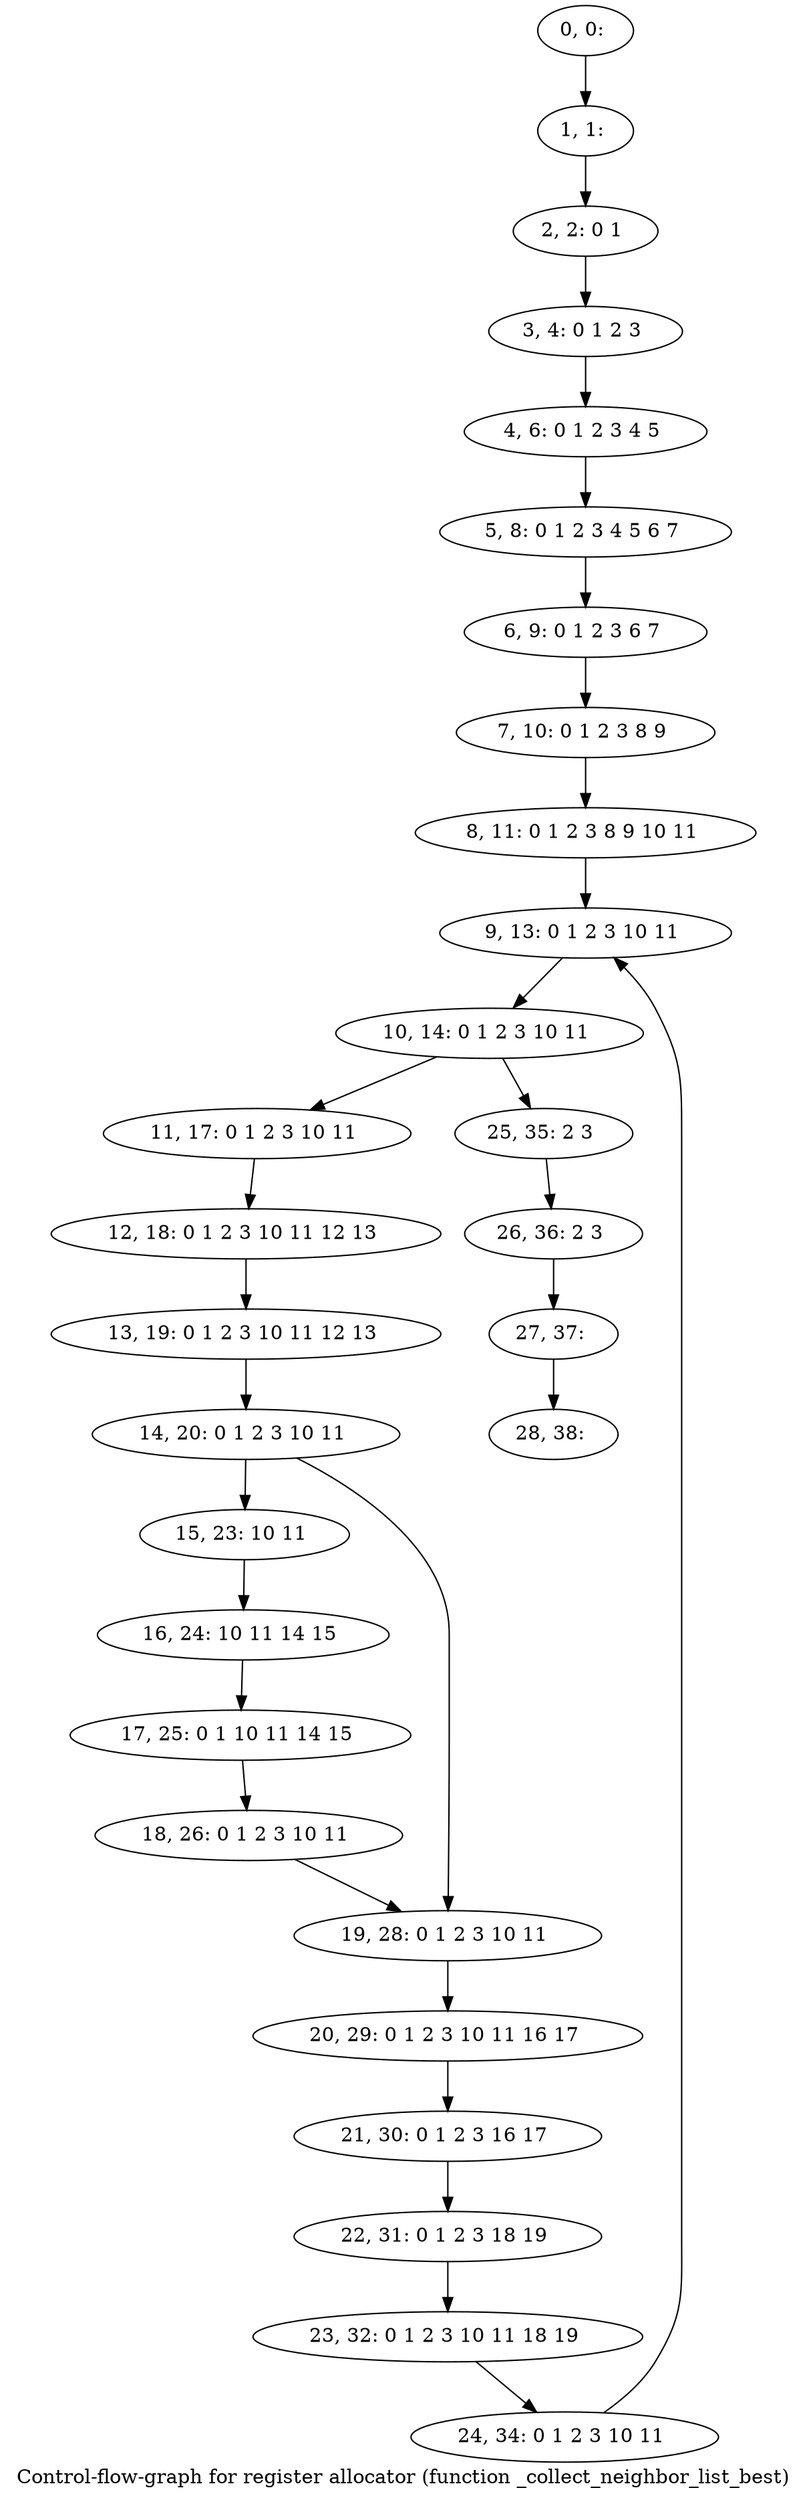 digraph G {
graph [label="Control-flow-graph for register allocator (function _collect_neighbor_list_best)"]
0[label="0, 0: "];
1[label="1, 1: "];
2[label="2, 2: 0 1 "];
3[label="3, 4: 0 1 2 3 "];
4[label="4, 6: 0 1 2 3 4 5 "];
5[label="5, 8: 0 1 2 3 4 5 6 7 "];
6[label="6, 9: 0 1 2 3 6 7 "];
7[label="7, 10: 0 1 2 3 8 9 "];
8[label="8, 11: 0 1 2 3 8 9 10 11 "];
9[label="9, 13: 0 1 2 3 10 11 "];
10[label="10, 14: 0 1 2 3 10 11 "];
11[label="11, 17: 0 1 2 3 10 11 "];
12[label="12, 18: 0 1 2 3 10 11 12 13 "];
13[label="13, 19: 0 1 2 3 10 11 12 13 "];
14[label="14, 20: 0 1 2 3 10 11 "];
15[label="15, 23: 10 11 "];
16[label="16, 24: 10 11 14 15 "];
17[label="17, 25: 0 1 10 11 14 15 "];
18[label="18, 26: 0 1 2 3 10 11 "];
19[label="19, 28: 0 1 2 3 10 11 "];
20[label="20, 29: 0 1 2 3 10 11 16 17 "];
21[label="21, 30: 0 1 2 3 16 17 "];
22[label="22, 31: 0 1 2 3 18 19 "];
23[label="23, 32: 0 1 2 3 10 11 18 19 "];
24[label="24, 34: 0 1 2 3 10 11 "];
25[label="25, 35: 2 3 "];
26[label="26, 36: 2 3 "];
27[label="27, 37: "];
28[label="28, 38: "];
0->1 ;
1->2 ;
2->3 ;
3->4 ;
4->5 ;
5->6 ;
6->7 ;
7->8 ;
8->9 ;
9->10 ;
10->11 ;
10->25 ;
11->12 ;
12->13 ;
13->14 ;
14->15 ;
14->19 ;
15->16 ;
16->17 ;
17->18 ;
18->19 ;
19->20 ;
20->21 ;
21->22 ;
22->23 ;
23->24 ;
24->9 ;
25->26 ;
26->27 ;
27->28 ;
}
